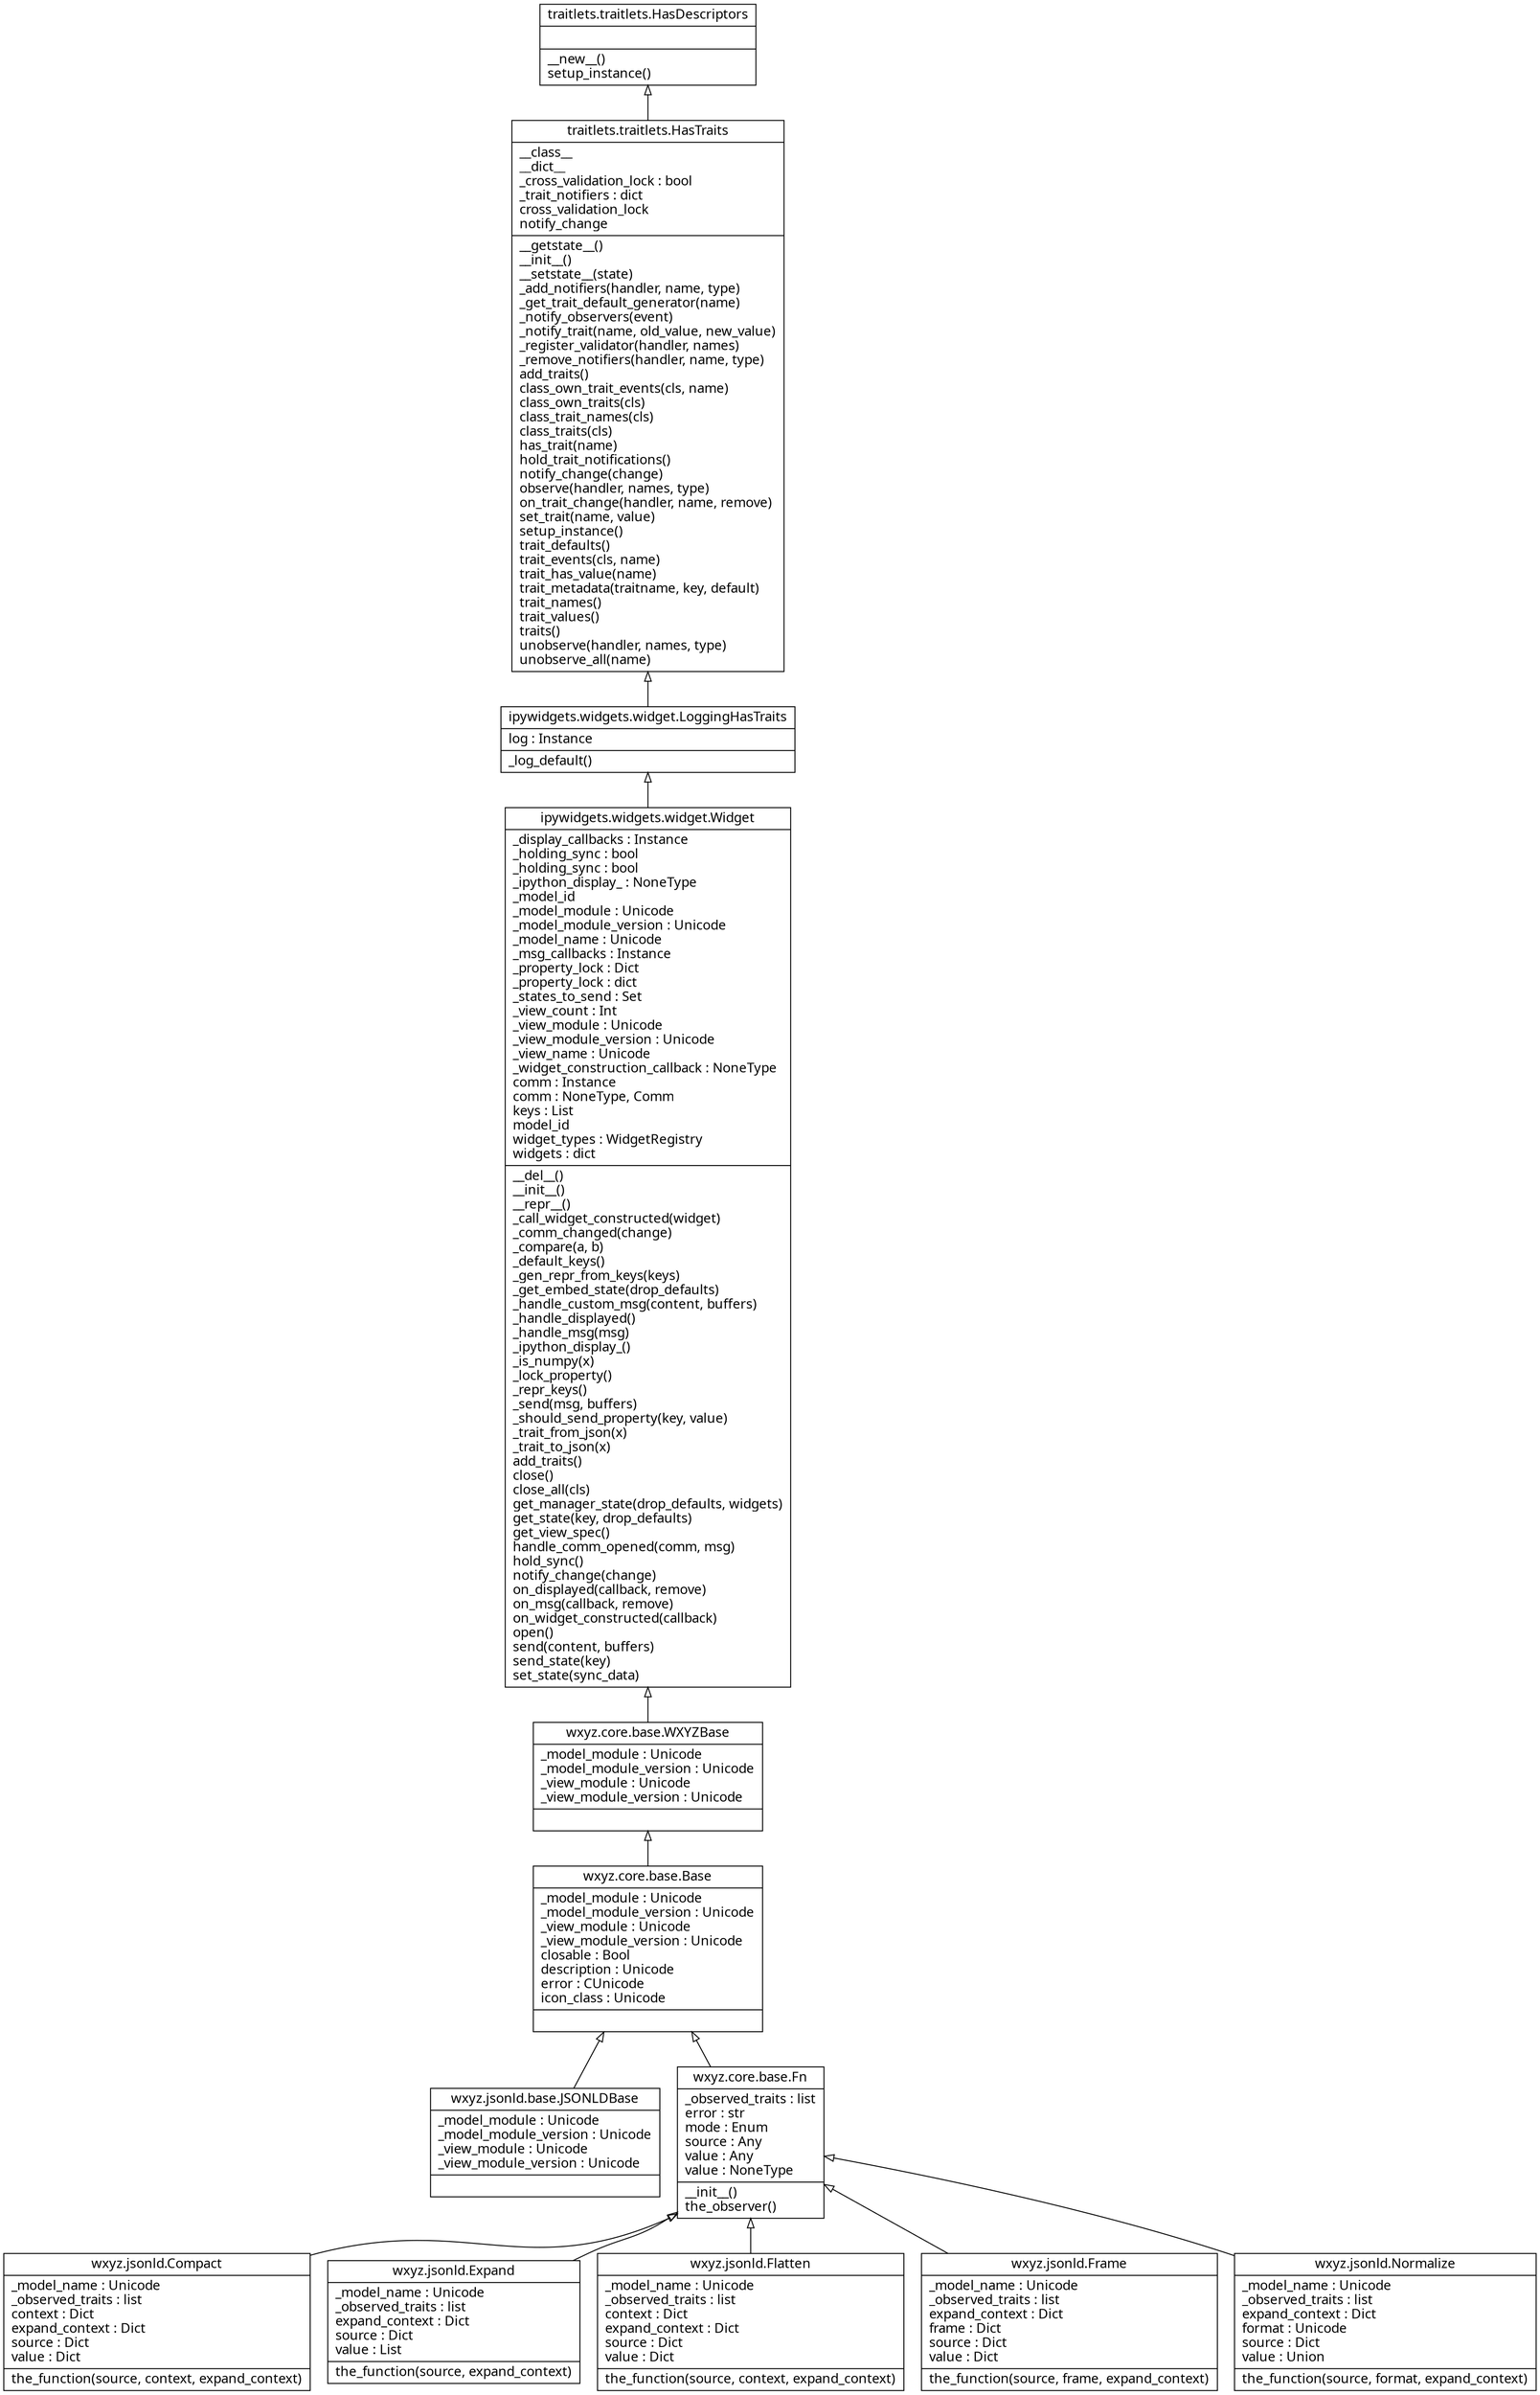 digraph "classes_jsonld" {

            graph [fontname = "sans-serif"];
            node [fontname = "sans-serif"];
            edge [fontname = "sans-serif"];
            
charset="utf-8"
rankdir=BT
"0" [label="{wxyz.jsonld.base.JSONLDBase|_model_module : Unicode\l_model_module_version : Unicode\l_view_module : Unicode\l_view_module_version : Unicode\l|}", shape="record"];
"1" [label="{wxyz.jsonld.Compact|_model_name : Unicode\l_observed_traits : list\lcontext : Dict\lexpand_context : Dict\lsource : Dict\lvalue : Dict\l|the_function(source, context, expand_context)\l}", shape="record"];
"2" [label="{wxyz.jsonld.Expand|_model_name : Unicode\l_observed_traits : list\lexpand_context : Dict\lsource : Dict\lvalue : List\l|the_function(source, expand_context)\l}", shape="record"];
"3" [label="{wxyz.jsonld.Flatten|_model_name : Unicode\l_observed_traits : list\lcontext : Dict\lexpand_context : Dict\lsource : Dict\lvalue : Dict\l|the_function(source, context, expand_context)\l}", shape="record"];
"4" [label="{wxyz.jsonld.Frame|_model_name : Unicode\l_observed_traits : list\lexpand_context : Dict\lframe : Dict\lsource : Dict\lvalue : Dict\l|the_function(source, frame, expand_context)\l}", shape="record"];
"5" [label="{wxyz.jsonld.Normalize|_model_name : Unicode\l_observed_traits : list\lexpand_context : Dict\lformat : Unicode\lsource : Dict\lvalue : Union\l|the_function(source, format, expand_context)\l}", shape="record"];
"6" [label="{ipywidgets.widgets.widget.LoggingHasTraits|log : Instance\l|_log_default()\l}", shape="record"];
"7" [label="{ipywidgets.widgets.widget.Widget|_display_callbacks : Instance\l_holding_sync : bool\l_holding_sync : bool\l_ipython_display_ : NoneType\l_model_id\l_model_module : Unicode\l_model_module_version : Unicode\l_model_name : Unicode\l_msg_callbacks : Instance\l_property_lock : Dict\l_property_lock : dict\l_states_to_send : Set\l_view_count : Int\l_view_module : Unicode\l_view_module_version : Unicode\l_view_name : Unicode\l_widget_construction_callback : NoneType\lcomm : Instance\lcomm : NoneType, Comm\lkeys : List\lmodel_id\lwidget_types : WidgetRegistry\lwidgets : dict\l|__del__()\l__init__()\l__repr__()\l_call_widget_constructed(widget)\l_comm_changed(change)\l_compare(a, b)\l_default_keys()\l_gen_repr_from_keys(keys)\l_get_embed_state(drop_defaults)\l_handle_custom_msg(content, buffers)\l_handle_displayed()\l_handle_msg(msg)\l_ipython_display_()\l_is_numpy(x)\l_lock_property()\l_repr_keys()\l_send(msg, buffers)\l_should_send_property(key, value)\l_trait_from_json(x)\l_trait_to_json(x)\ladd_traits()\lclose()\lclose_all(cls)\lget_manager_state(drop_defaults, widgets)\lget_state(key, drop_defaults)\lget_view_spec()\lhandle_comm_opened(comm, msg)\lhold_sync()\lnotify_change(change)\lon_displayed(callback, remove)\lon_msg(callback, remove)\lon_widget_constructed(callback)\lopen()\lsend(content, buffers)\lsend_state(key)\lset_state(sync_data)\l}", shape="record"];
"8" [label="{traitlets.traitlets.HasDescriptors|\l|__new__()\lsetup_instance()\l}", shape="record"];
"9" [label="{traitlets.traitlets.HasTraits|__class__\l__dict__\l_cross_validation_lock : bool\l_trait_notifiers : dict\lcross_validation_lock\lnotify_change\l|__getstate__()\l__init__()\l__setstate__(state)\l_add_notifiers(handler, name, type)\l_get_trait_default_generator(name)\l_notify_observers(event)\l_notify_trait(name, old_value, new_value)\l_register_validator(handler, names)\l_remove_notifiers(handler, name, type)\ladd_traits()\lclass_own_trait_events(cls, name)\lclass_own_traits(cls)\lclass_trait_names(cls)\lclass_traits(cls)\lhas_trait(name)\lhold_trait_notifications()\lnotify_change(change)\lobserve(handler, names, type)\lon_trait_change(handler, name, remove)\lset_trait(name, value)\lsetup_instance()\ltrait_defaults()\ltrait_events(cls, name)\ltrait_has_value(name)\ltrait_metadata(traitname, key, default)\ltrait_names()\ltrait_values()\ltraits()\lunobserve(handler, names, type)\lunobserve_all(name)\l}", shape="record"];
"10" [label="{wxyz.core.base.Base|_model_module : Unicode\l_model_module_version : Unicode\l_view_module : Unicode\l_view_module_version : Unicode\lclosable : Bool\ldescription : Unicode\lerror : CUnicode\licon_class : Unicode\l|}", shape="record"];
"11" [label="{wxyz.core.base.Fn|_observed_traits : list\lerror : str\lmode : Enum\lsource : Any\lvalue : Any\lvalue : NoneType\l|__init__()\lthe_observer()\l}", shape="record"];
"12" [label="{wxyz.core.base.WXYZBase|_model_module : Unicode\l_model_module_version : Unicode\l_view_module : Unicode\l_view_module_version : Unicode\l|}", shape="record"];
"0" -> "10" [arrowhead="empty", arrowtail="none"];
"1" -> "11" [arrowhead="empty", arrowtail="none"];
"2" -> "11" [arrowhead="empty", arrowtail="none"];
"3" -> "11" [arrowhead="empty", arrowtail="none"];
"4" -> "11" [arrowhead="empty", arrowtail="none"];
"5" -> "11" [arrowhead="empty", arrowtail="none"];
"6" -> "9" [arrowhead="empty", arrowtail="none"];
"7" -> "6" [arrowhead="empty", arrowtail="none"];
"9" -> "8" [arrowhead="empty", arrowtail="none"];
"10" -> "12" [arrowhead="empty", arrowtail="none"];
"11" -> "10" [arrowhead="empty", arrowtail="none"];
"12" -> "7" [arrowhead="empty", arrowtail="none"];
}